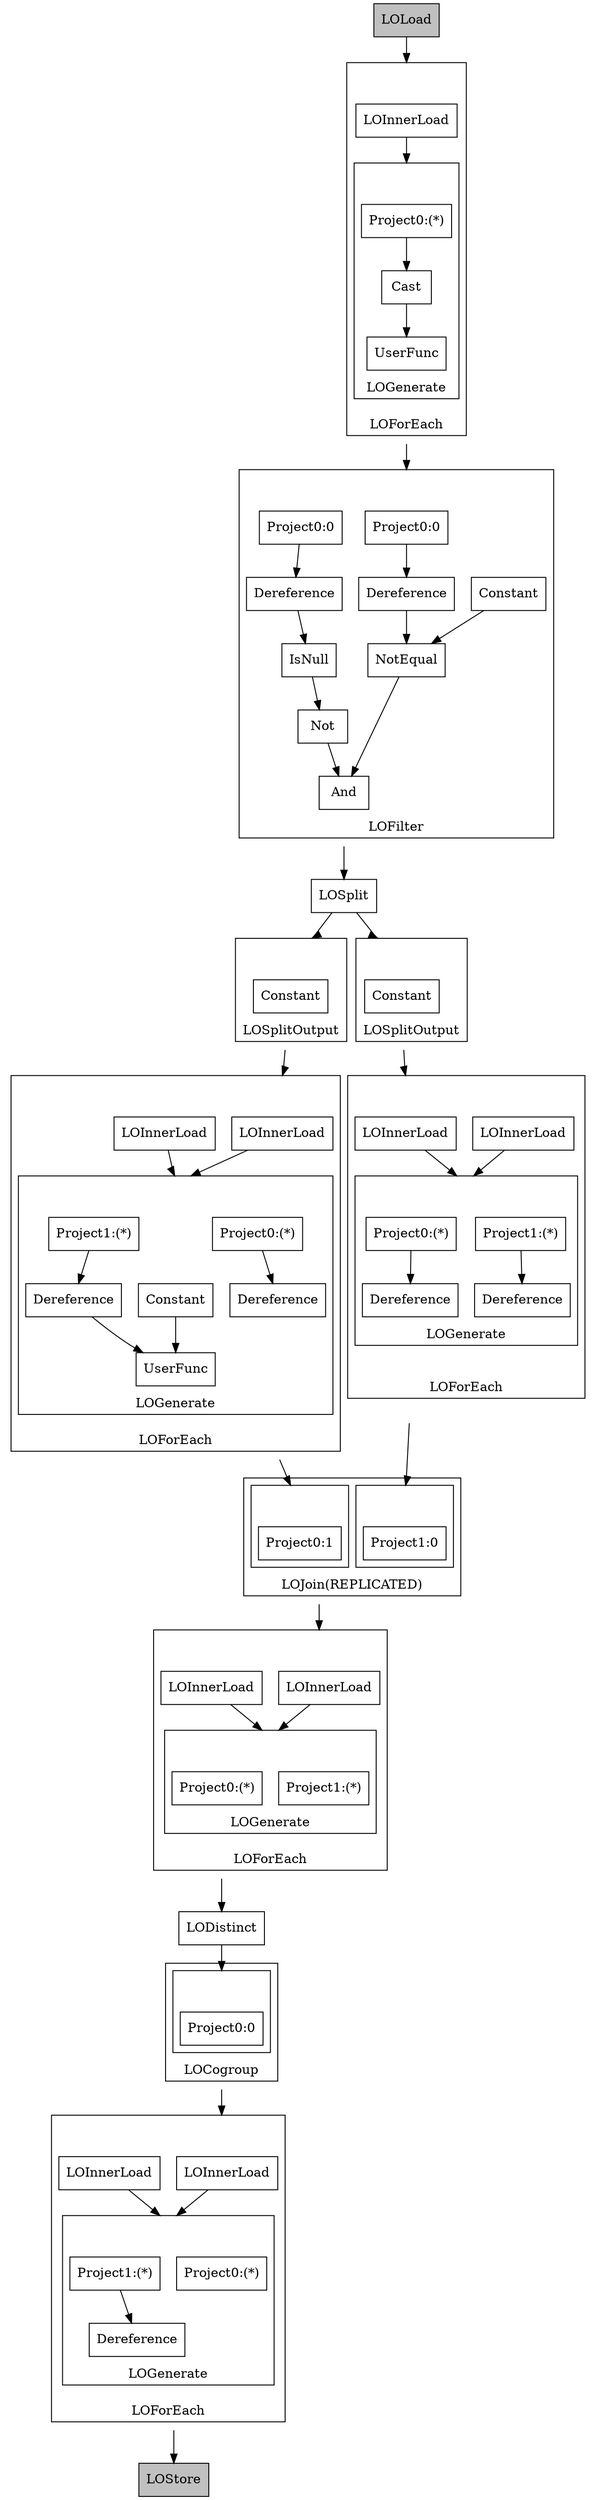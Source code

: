 #-----------------------------------------------
# New Logical Plan:
#-----------------------------------------------
digraph plan {
compound=true;
node [shape=rect];
s1433442380_in [label="", style=invis, height=0, width=0];
s1433442380_out [label="", style=invis, height=0, width=0];
subgraph cluster_1433442380 {
label="LOForEach"labelloc=b;
1162212835 [label="LOInnerLoad"];
1947348380 [label="LOInnerLoad"];
s1231674724_in [label="", style=invis, height=0, width=0];
s1231674724_out [label="", style=invis, height=0, width=0];
subgraph cluster_1231674724 {
label="LOGenerate"labelloc=b;
733491272 [label="Project0:(*)"];
s1231674724_in -> 733491272 [style=invis];
1440218161 [label="Project1:(*)"];
1458446590 [label="Dereference"];
1440218161 -> 1458446590
s1231674724_in -> 1440218161 [style=invis];
};
733491272 -> s1231674724_out [style=invis];
1458446590 -> s1231674724_out [style=invis];
1162212835 -> s1231674724_in [lhead=cluster_1231674724]
1947348380 -> s1231674724_in [lhead=cluster_1231674724]
s1433442380_in -> 1162212835 [style=invis];
s1433442380_in -> 1947348380 [style=invis];
};
s1231674724_out -> s1433442380_out [style=invis];
s1653894434_out [label="", style=invis, height=0, width=0];
subgraph cluster_1653894434 {
label="LOCogroup"labelloc=b;
subgraph cluster_1653894434_312759349 {
label="";
s1653894434_312759349_in [label="", style=invis, height=0, width=0];
2122909117 [label="Project0:0"];
s1653894434_312759349_in -> 2122909117 [style=invis];
};
};
2122909117 -> s1653894434_out [style=invis];
312759349 [label="LODistinct"];
s61025956_in [label="", style=invis, height=0, width=0];
s61025956_out [label="", style=invis, height=0, width=0];
subgraph cluster_61025956 {
label="LOForEach"labelloc=b;
1677395212 [label="LOInnerLoad"];
1963493915 [label="LOInnerLoad"];
s439767277_in [label="", style=invis, height=0, width=0];
s439767277_out [label="", style=invis, height=0, width=0];
subgraph cluster_439767277 {
label="LOGenerate"labelloc=b;
1309289016 [label="Project0:(*)"];
s439767277_in -> 1309289016 [style=invis];
2103044750 [label="Project1:(*)"];
s439767277_in -> 2103044750 [style=invis];
};
1309289016 -> s439767277_out [style=invis];
2103044750 -> s439767277_out [style=invis];
1677395212 -> s439767277_in [lhead=cluster_439767277]
1963493915 -> s439767277_in [lhead=cluster_439767277]
s61025956_in -> 1677395212 [style=invis];
s61025956_in -> 1963493915 [style=invis];
};
s439767277_out -> s61025956_out [style=invis];
s1690127932_out [label="", style=invis, height=0, width=0];
subgraph cluster_1690127932 {
label="LOJoin(REPLICATED)"labelloc=b;
subgraph cluster_1690127932_1647958666 {
label="";
s1690127932_1647958666_in [label="", style=invis, height=0, width=0];
1213954255 [label="Project0:1"];
s1690127932_1647958666_in -> 1213954255 [style=invis];
};
subgraph cluster_1690127932_1455093129 {
label="";
s1690127932_1455093129_in [label="", style=invis, height=0, width=0];
1834517285 [label="Project1:0"];
s1690127932_1455093129_in -> 1834517285 [style=invis];
};
};
1213954255 -> s1690127932_out [style=invis];
1834517285 -> s1690127932_out [style=invis];
s1647958666_in [label="", style=invis, height=0, width=0];
s1647958666_out [label="", style=invis, height=0, width=0];
subgraph cluster_1647958666 {
label="LOForEach"labelloc=b;
544589709 [label="LOInnerLoad"];
343935649 [label="LOInnerLoad"];
s1887369878_in [label="", style=invis, height=0, width=0];
s1887369878_out [label="", style=invis, height=0, width=0];
subgraph cluster_1887369878 {
label="LOGenerate"labelloc=b;
1821889520 [label="Project0:(*)"];
1675323714 [label="Dereference"];
1821889520 -> 1675323714
s1887369878_in -> 1821889520 [style=invis];
1507565381 [label="Project1:(*)"];
1639291161 [label="Dereference"];
946144838 [label="Constant"];
1498835564 [label="UserFunc"];
1507565381 -> 1639291161
1639291161 -> 1498835564
946144838 -> 1498835564
s1887369878_in -> 1507565381 [style=invis];
s1887369878_in -> 946144838 [style=invis];
};
1675323714 -> s1887369878_out [style=invis];
1498835564 -> s1887369878_out [style=invis];
544589709 -> s1887369878_in [lhead=cluster_1887369878]
343935649 -> s1887369878_in [lhead=cluster_1887369878]
s1647958666_in -> 544589709 [style=invis];
s1647958666_in -> 343935649 [style=invis];
};
s1887369878_out -> s1647958666_out [style=invis];
s1455093129_in [label="", style=invis, height=0, width=0];
s1455093129_out [label="", style=invis, height=0, width=0];
subgraph cluster_1455093129 {
label="LOForEach"labelloc=b;
91446054 [label="LOInnerLoad"];
1483021973 [label="LOInnerLoad"];
s2078619350_in [label="", style=invis, height=0, width=0];
s2078619350_out [label="", style=invis, height=0, width=0];
subgraph cluster_2078619350 {
label="LOGenerate"labelloc=b;
219960763 [label="Project0:(*)"];
1061187254 [label="Dereference"];
219960763 -> 1061187254
s2078619350_in -> 219960763 [style=invis];
522489643 [label="Project1:(*)"];
422797318 [label="Dereference"];
522489643 -> 422797318
s2078619350_in -> 522489643 [style=invis];
};
1061187254 -> s2078619350_out [style=invis];
422797318 -> s2078619350_out [style=invis];
91446054 -> s2078619350_in [lhead=cluster_2078619350]
1483021973 -> s2078619350_in [lhead=cluster_2078619350]
s1455093129_in -> 91446054 [style=invis];
s1455093129_in -> 1483021973 [style=invis];
};
s2078619350_out -> s1455093129_out [style=invis];
s426164500_in [label="", style=invis, height=0, width=0];
s426164500_out [label="", style=invis, height=0, width=0];
subgraph cluster_426164500 {
label="LOFilter"labelloc=b;
1443443454 [label="Not"];
1625488363 [label="IsNull"];
362078102 [label="Dereference"];
1307524379 [label="Project0:0"];
279133410 [label="NotEqual"];
534491773 [label="Dereference"];
1978854866 [label="Project0:0"];
1290936822 [label="Constant"];
274040284 [label="And"];
1625488363 -> 1443443454
362078102 -> 1625488363
1307524379 -> 362078102
534491773 -> 279133410
1290936822 -> 279133410
1978854866 -> 534491773
1443443454 -> 274040284
279133410 -> 274040284
s426164500_in -> 1307524379 [style=invis];
s426164500_in -> 1978854866 [style=invis];
s426164500_in -> 1290936822 [style=invis];
};
274040284 -> s426164500_out [style=invis];
164967086 [label="LOLoad", style="filled", fillcolor="gray"];
833041663 [label="LOStore", style="filled", fillcolor="gray"];
698114403 [label="LOSplit"];
s1505607660_in [label="", style=invis, height=0, width=0];
s1505607660_out [label="", style=invis, height=0, width=0];
subgraph cluster_1505607660 {
label="LOSplitOutput"labelloc=b;
875761593 [label="Constant"];
s1505607660_in -> 875761593 [style=invis];
};
875761593 -> s1505607660_out [style=invis];
s948129019_in [label="", style=invis, height=0, width=0];
s948129019_out [label="", style=invis, height=0, width=0];
subgraph cluster_948129019 {
label="LOSplitOutput"labelloc=b;
72177013 [label="Constant"];
s948129019_in -> 72177013 [style=invis];
};
72177013 -> s948129019_out [style=invis];
s248575390_in [label="", style=invis, height=0, width=0];
s248575390_out [label="", style=invis, height=0, width=0];
subgraph cluster_248575390 {
label="LOForEach"labelloc=b;
s1409622974_in [label="", style=invis, height=0, width=0];
s1409622974_out [label="", style=invis, height=0, width=0];
subgraph cluster_1409622974 {
label="LOGenerate"labelloc=b;
2121904503 [label="UserFunc"];
1735539839 [label="Project0:(*)"];
2095180519 [label="Cast"];
2095180519 -> 2121904503
1735539839 -> 2095180519
s1409622974_in -> 1735539839 [style=invis];
};
2121904503 -> s1409622974_out [style=invis];
493730314 [label="LOInnerLoad"];
493730314 -> s1409622974_in [lhead=cluster_1409622974]
s248575390_in -> 493730314 [style=invis];
};
s1409622974_out -> s248575390_out [style=invis];
s1433442380_out -> 833041663
s1653894434_out -> s1433442380_in [lhead=cluster_1433442380]
312759349 -> s1653894434_312759349_in [lhead=cluster_1653894434_312759349]
s61025956_out -> 312759349
s1690127932_out -> s61025956_in [lhead=cluster_61025956]
s1647958666_out -> s1690127932_1647958666_in [lhead=cluster_1690127932_1647958666]
s1455093129_out -> s1690127932_1455093129_in [lhead=cluster_1690127932_1455093129]
s426164500_out -> 698114403
164967086 -> s248575390_in [lhead=cluster_248575390]
698114403 -> s1505607660_in [lhead=cluster_1505607660]
698114403 -> s948129019_in [lhead=cluster_948129019]
s1505607660_out -> s1647958666_in [lhead=cluster_1647958666]
s948129019_out -> s1455093129_in [lhead=cluster_1455093129]
s248575390_out -> s426164500_in [lhead=cluster_426164500]
}
#-----------------------------------------------
# Physical Plan:
#-----------------------------------------------
digraph plan {
compound=true;
node [shape=rect];
2070488864 [label="page: Load(file:///Users/kyoungrok/Documents/workspace/PigPageRank/xml-wiki,\norg.apache.pig.builtin.PigStorage)", style="filled", fillcolor="gray"];
s2070488891_in [label="", style=invis, height=0, width=0];
s2070488891_out [label="", style=invis, height=0, width=0];
subgraph cluster_2070488891 {
label="page_info: Filter[bag]"labelloc=b;
2070488893 [label="Project[chararray][1]"];
2070488892 [label="Project[tuple][0]"];
2070488921 [label="And[boolean]"];
2070488895 [label="Not[boolean]"];
2070488920 [label="Not Equal To[boolean]"];
2070488894 [label="POIsNull[boolean]"];
2070488919 [label="Constant(0)"];
2070488918 [label="Project[int][3]"];
2070488917 [label="Project[tuple][0]"];
2070488893 -> 2070488894
2070488892 -> 2070488893
2070488895 -> 2070488921
2070488920 -> 2070488921
2070488894 -> 2070488895
2070488919 -> 2070488920
2070488918 -> 2070488920
2070488917 -> 2070488918
s2070488891_in -> 2070488892 [style=invis];
s2070488891_in -> 2070488919 [style=invis];
s2070488891_in -> 2070488917 [style=invis];
};
2070488921 -> s2070488891_out [style=invis];
s2070488890_in [label="", style=invis, height=0, width=0];
s2070488890_out [label="", style=invis, height=0, width=0];
subgraph cluster_2070488890 {
label="parse: New For Each(false)[bag]"labelloc=b;
2070488888 [label="POUserFunc(myudfs.ExtractPageInfo)[tuple]"];
2070488887 [label="Cast[chararray]"];
2070488886 [label="Project[bytearray][0]"];
2070488887 -> 2070488888
2070488886 -> 2070488887
s2070488890_in -> 2070488886 [style=invis];
};
2070488888 -> s2070488890_out [style=invis];
2070489072 [label="outdegree: Store(fakefile,\norg.apache.pig.builtin.PigStorage)", style="filled", fillcolor="gray"];
s2070488923_in [label="", style=invis, height=0, width=0];
s2070488923_out [label="", style=invis, height=0, width=0];
subgraph cluster_2070488923 {
label="page_info: Filter[bag]"labelloc=b;
2070488924 [label="Constant(true)"];
s2070488923_in -> 2070488924 [style=invis];
};
2070488924 -> s2070488923_out [style=invis];
2070489042 [label="outdegree_temp: Package[tuple]{int}"];
s2070489043_in [label="", style=invis, height=0, width=0];
s2070489043_out [label="", style=invis, height=0, width=0];
subgraph cluster_2070489043 {
label="outdegree_temp: Local Rearrange[tuple]{int}(false)"labelloc=b;
2070489044 [label="Project[int][0]"];
s2070489043_in -> 2070489044 [style=invis];
};
2070489044 -> s2070489043_out [style=invis];
2070488922 [label="page_info: Split"];
s2070488955_in [label="", style=invis, height=0, width=0];
s2070488955_out [label="", style=invis, height=0, width=0];
subgraph cluster_2070488955 {
label="page_info: Filter[bag]"labelloc=b;
2070488956 [label="Constant(true)"];
s2070488955_in -> 2070488956 [style=invis];
};
2070488956 -> s2070488955_out [style=invis];
s2070488954_in [label="", style=invis, height=0, width=0];
s2070488954_out [label="", style=invis, height=0, width=0];
subgraph cluster_2070488954 {
label="plt: New For Each(false,true)[bag]"labelloc=b;
2070488926 [label="Project[int][0]"];
2070488925 [label="Project[tuple][0]"];
2070488925 -> 2070488926
s2070488954_in -> 2070488925 [style=invis];
2070488952 [label="POUserFunc(org.apache.pig.builtin.TOKENIZE)[bag]"];
2070488949 [label="Project[tuple][0]"];
2070488951 [label="Constant(|)"];
2070488950 [label="Project[chararray][2]"];
2070488949 -> 2070488950
2070488951 -> 2070488952
2070488950 -> 2070488952
s2070488954_in -> 2070488949 [style=invis];
s2070488954_in -> 2070488951 [style=invis];
};
2070488926 -> s2070488954_out [style=invis];
2070488952 -> s2070488954_out [style=invis];
2070489041 [label="outdegree_temp: Global Rearrange[tuple]"];
s2070488987_in [label="", style=invis, height=0, width=0];
s2070488987_out [label="", style=invis, height=0, width=0];
subgraph cluster_2070488987 {
label="pli_temp: FRJoin[tuple]"labelloc=b;
2070488985 [label="Project[chararray][1]"];
s2070488987_in -> 2070488985 [style=invis];
2070488986 [label="Project[chararray][0]"];
s2070488987_in -> 2070488986 [style=invis];
};
2070488985 -> s2070488987_out [style=invis];
2070488986 -> s2070488987_out [style=invis];
s2070488984_in [label="", style=invis, height=0, width=0];
s2070488984_out [label="", style=invis, height=0, width=0];
subgraph cluster_2070488984 {
label="title_id: New For Each(false,false)[bag]"labelloc=b;
2070488957 [label="Project[tuple][0]"];
2070488979 [label="Project[chararray][1]"];
2070488957 -> 2070488979
s2070488984_in -> 2070488957 [style=invis];
2070488982 [label="Project[int][0]"];
2070488981 [label="Project[tuple][0]"];
2070488981 -> 2070488982
s2070488984_in -> 2070488981 [style=invis];
};
2070488979 -> s2070488984_out [style=invis];
2070488982 -> s2070488984_out [style=invis];
s2070489018_in [label="", style=invis, height=0, width=0];
s2070489018_out [label="", style=invis, height=0, width=0];
subgraph cluster_2070489018 {
label="pli: New For Each(false,false)[bag]"labelloc=b;
2070489014 [label="Project[int][0]"];
s2070489018_in -> 2070489014 [style=invis];
2070489016 [label="Project[int][3]"];
s2070489018_in -> 2070489016 [style=invis];
};
2070489014 -> s2070489018_out [style=invis];
2070489016 -> s2070489018_out [style=invis];
2070489019 [label="pli_distinct: PODistinct[bag]"];
s2070489050_in [label="", style=invis, height=0, width=0];
s2070489050_out [label="", style=invis, height=0, width=0];
subgraph cluster_2070489050 {
label="outdegree: New For Each(false,false)[bag]"labelloc=b;
2070489045 [label="Project[int][0]"];
s2070489050_in -> 2070489045 [style=invis];
2070489047 [label="Project[bag][1]"];
2070489048 [label="Project[bag][1]"];
2070489047 -> 2070489048
s2070489050_in -> 2070489047 [style=invis];
};
2070489045 -> s2070489050_out [style=invis];
2070489048 -> s2070489050_out [style=invis];
2070488864 -> s2070488890_in [lhead=cluster_2070488890]
s2070488891_out -> 2070488922
s2070488890_out -> s2070488891_in [lhead=cluster_2070488891]
s2070488923_out -> s2070488954_in [lhead=cluster_2070488954]
2070489042 -> s2070489050_in [lhead=cluster_2070489050]
s2070489043_out -> 2070489041
2070488922 -> s2070488923_in [lhead=cluster_2070488923]
2070488922 -> s2070488955_in [lhead=cluster_2070488955]
s2070488955_out -> s2070488984_in [lhead=cluster_2070488984]
s2070488954_out -> s2070488987_in [lhead=cluster_2070488987]
2070489041 -> 2070489042
s2070488987_out -> s2070489018_in [lhead=cluster_2070489018]
s2070488984_out -> s2070488987_in [lhead=cluster_2070488987]
s2070489018_out -> 2070489019
2070489019 -> s2070489043_in [lhead=cluster_2070489043]
s2070489050_out -> 2070489072
}

#--------------------------------------------------
# Map Reduce Plan                                  
#--------------------------------------------------
digraph plan {
compound=true;
node [shape=rect];
s2070489076_in [label="", style=invis, height=0, width=0];
s2070489076_out [label="", style=invis, height=0, width=0];
subgraph cluster_2070489076 {
label="Map - Reduce, Global Sort: false"; style="filled"; fillcolor="#EEEEEE"labelloc=b;
s6_in [label="", style=invis, height=0, width=0];
s6_out [label="", style=invis, height=0, width=0];
subgraph cluster_6 {
label="Map"; style="filled"; fillcolor="white"labelloc=b;
s2070488954_in [label="", style=invis, height=0, width=0];
s2070488954_out [label="", style=invis, height=0, width=0];
subgraph cluster_2070488954 {
label="plt: New For Each(false,true)[bag]"labelloc=b;
2070488926 [label="Project[int][0]"];
2070488925 [label="Project[tuple][0]"];
2070488925 -> 2070488926
s2070488954_in -> 2070488925 [style=invis];
2070488952 [label="POUserFunc(org.apache.pig.builtin.TOKENIZE)[bag]"];
2070488949 [label="Project[tuple][0]"];
2070488951 [label="Constant(|)"];
2070488950 [label="Project[chararray][2]"];
2070488949 -> 2070488950
2070488951 -> 2070488952
2070488950 -> 2070488952
s2070488954_in -> 2070488949 [style=invis];
s2070488954_in -> 2070488951 [style=invis];
};
2070488926 -> s2070488954_out [style=invis];
2070488952 -> s2070488954_out [style=invis];
2070489075 [label="Load(file:/tmp/temp-692251052/tmp-816696685,\norg.apache.pig.impl.io.InterStorage)", style="filled", fillcolor="gray"];
s2070488987_in [label="", style=invis, height=0, width=0];
s2070488987_out [label="", style=invis, height=0, width=0];
subgraph cluster_2070488987 {
label="pli_temp: FRJoin[tuple]"labelloc=b;
2070488985 [label="Project[chararray][1]"];
s2070488987_in -> 2070488985 [style=invis];
2070488986 [label="Project[chararray][0]"];
s2070488987_in -> 2070488986 [style=invis];
};
2070488985 -> s2070488987_out [style=invis];
2070488986 -> s2070488987_out [style=invis];
s2070489018_in [label="", style=invis, height=0, width=0];
s2070489018_out [label="", style=invis, height=0, width=0];
subgraph cluster_2070489018 {
label="pli: New For Each(false,false)[bag]"labelloc=b;
2070489014 [label="Project[int][0]"];
s2070489018_in -> 2070489014 [style=invis];
2070489016 [label="Project[int][3]"];
s2070489018_in -> 2070489016 [style=invis];
};
2070489014 -> s2070489018_out [style=invis];
2070489016 -> s2070489018_out [style=invis];
s2070489081_in [label="", style=invis, height=0, width=0];
s2070489081_out [label="", style=invis, height=0, width=0];
subgraph cluster_2070489081 {
label="Local Rearrange[tuple]{tuple}(true)"labelloc=b;
2070489080 [label="Project[tuple][*]"];
s2070489081_in -> 2070489080 [style=invis];
};
2070489080 -> s2070489081_out [style=invis];
s2070488954_out -> s2070488987_in [lhead=cluster_2070488987]
2070489075 -> s2070488954_in [lhead=cluster_2070488954]
s2070488987_out -> s2070489018_in [lhead=cluster_2070489018]
s2070489018_out -> s2070489081_in [lhead=cluster_2070489081]
s6_in -> 2070489075 [style=invis];
};
s2070489081_out -> s6_out [style=invis];
s7_in [label="", style=invis, height=0, width=0];
s7_out [label="", style=invis, height=0, width=0];
subgraph cluster_7 {
label="Reduce"; style="filled"; fillcolor="white"labelloc=b;
s2070489105_in [label="", style=invis, height=0, width=0];
s2070489105_out [label="", style=invis, height=0, width=0];
subgraph cluster_2070489105 {
label="New For Each(true)[bag]"labelloc=b;
2070489104 [label="Project[tuple][0]"];
s2070489105_in -> 2070489104 [style=invis];
};
2070489104 -> s2070489105_out [style=invis];
2070489106 [label="Store(file:/tmp/temp-692251052/tmp563346547,\norg.apache.pig.impl.io.InterStorage)", style="filled", fillcolor="gray"];
2070489103 [label="Package[tuple]{tuple}"];
s2070489105_out -> 2070489106
2070489103 -> s2070489105_in [lhead=cluster_2070489105]
s7_in -> 2070489103 [style=invis];
};
2070489106 -> s7_out [style=invis];
s6_out -> s7_in [lhead=cluster_7]
s2070489076_in -> s6_in [style=invis];
};
s7_out -> s2070489076_out [style=invis];
s2070489108_in [label="", style=invis, height=0, width=0];
s2070489108_out [label="", style=invis, height=0, width=0];
subgraph cluster_2070489108 {
label="Map - Reduce, Global Sort: false"; style="filled"; fillcolor="#EEEEEE"labelloc=b;
s8_in [label="", style=invis, height=0, width=0];
s8_out [label="", style=invis, height=0, width=0];
subgraph cluster_8 {
label="Map"; style="filled"; fillcolor="white"labelloc=b;
s2070489043_in [label="", style=invis, height=0, width=0];
s2070489043_out [label="", style=invis, height=0, width=0];
subgraph cluster_2070489043 {
label="outdegree_temp: Local Rearrange[tuple]{int}(false)"labelloc=b;
2070489044 [label="Project[int][0]"];
s2070489043_in -> 2070489044 [style=invis];
};
2070489044 -> s2070489043_out [style=invis];
2070489107 [label="Load(file:/tmp/temp-692251052/tmp563346547,\norg.apache.pig.impl.io.InterStorage)", style="filled", fillcolor="gray"];
2070489107 -> s2070489043_in [lhead=cluster_2070489043]
s8_in -> 2070489107 [style=invis];
};
s2070489043_out -> s8_out [style=invis];
s9_in [label="", style=invis, height=0, width=0];
s9_out [label="", style=invis, height=0, width=0];
subgraph cluster_9 {
label="Reduce"; style="filled"; fillcolor="white"labelloc=b;
2070489072 [label="outdegree: Store(fakefile,\norg.apache.pig.builtin.PigStorage)", style="filled", fillcolor="gray"];
2070489042 [label="outdegree_temp: Package[tuple]{int}"];
s2070489050_in [label="", style=invis, height=0, width=0];
s2070489050_out [label="", style=invis, height=0, width=0];
subgraph cluster_2070489050 {
label="outdegree: New For Each(false,false)[bag]"labelloc=b;
2070489045 [label="Project[int][0]"];
s2070489050_in -> 2070489045 [style=invis];
2070489047 [label="Project[bag][1]"];
2070489048 [label="Project[bag][1]"];
2070489047 -> 2070489048
s2070489050_in -> 2070489047 [style=invis];
};
2070489045 -> s2070489050_out [style=invis];
2070489048 -> s2070489050_out [style=invis];
2070489042 -> s2070489050_in [lhead=cluster_2070489050]
s2070489050_out -> 2070489072
s9_in -> 2070489042 [style=invis];
};
2070489072 -> s9_out [style=invis];
s8_out -> s9_in [lhead=cluster_9]
s2070489108_in -> s8_in [style=invis];
};
s9_out -> s2070489108_out [style=invis];
s2070489073_in [label="", style=invis, height=0, width=0];
s2070489073_out [label="", style=invis, height=0, width=0];
subgraph cluster_2070489073 {
label="Map, Global Sort: false"; style="filled"; fillcolor="#EEEEEE"labelloc=b;
s10_in [label="", style=invis, height=0, width=0];
s10_out [label="", style=invis, height=0, width=0];
subgraph cluster_10 {
label="Map"; style="filled"; fillcolor="white"labelloc=b;
2070489109 [label="Split"];
2070489079 [label="Store(file:/tmp/temp-692251052/tmp1780910326,\norg.apache.pig.impl.io.InterStorage)", style="filled", fillcolor="gray"];
s2070488984_in [label="", style=invis, height=0, width=0];
s2070488984_out [label="", style=invis, height=0, width=0];
subgraph cluster_2070488984 {
label="title_id: New For Each(false,false)[bag]"labelloc=b;
2070488957 [label="Project[tuple][0]"];
2070488979 [label="Project[chararray][1]"];
2070488957 -> 2070488979
s2070488984_in -> 2070488957 [style=invis];
2070488982 [label="Project[int][0]"];
2070488981 [label="Project[tuple][0]"];
2070488981 -> 2070488982
s2070488984_in -> 2070488981 [style=invis];
};
2070488979 -> s2070488984_out [style=invis];
2070488982 -> s2070488984_out [style=invis];
s2070488984_out -> 2070489079
2070489109 -> s2070488984_in [lhead=cluster_2070488984]
2070489074 [label="Store(file:/tmp/temp-692251052/tmp-816696685,\norg.apache.pig.impl.io.InterStorage)", style="filled", fillcolor="gray"];
2070489109 -> 2070489074
s2070489109_out [label="", style=invis, height=0, width=0];
2070489079 -> s2070489109_out [style=invis];
2070489074 -> s2070489109_out [style=invis];
s2070488891_in [label="", style=invis, height=0, width=0];
s2070488891_out [label="", style=invis, height=0, width=0];
subgraph cluster_2070488891 {
label="page_info: Filter[bag]"labelloc=b;
2070488893 [label="Project[chararray][1]"];
2070488892 [label="Project[tuple][0]"];
2070488921 [label="And[boolean]"];
2070488895 [label="Not[boolean]"];
2070488920 [label="Not Equal To[boolean]"];
2070488894 [label="POIsNull[boolean]"];
2070488919 [label="Constant(0)"];
2070488918 [label="Project[int][3]"];
2070488917 [label="Project[tuple][0]"];
2070488893 -> 2070488894
2070488892 -> 2070488893
2070488895 -> 2070488921
2070488920 -> 2070488921
2070488894 -> 2070488895
2070488919 -> 2070488920
2070488918 -> 2070488920
2070488917 -> 2070488918
s2070488891_in -> 2070488892 [style=invis];
s2070488891_in -> 2070488919 [style=invis];
s2070488891_in -> 2070488917 [style=invis];
};
2070488921 -> s2070488891_out [style=invis];
s2070488890_in [label="", style=invis, height=0, width=0];
s2070488890_out [label="", style=invis, height=0, width=0];
subgraph cluster_2070488890 {
label="parse: New For Each(false)[bag]"labelloc=b;
2070488888 [label="POUserFunc(myudfs.ExtractPageInfo)[tuple]"];
2070488887 [label="Cast[chararray]"];
2070488886 [label="Project[bytearray][0]"];
2070488887 -> 2070488888
2070488886 -> 2070488887
s2070488890_in -> 2070488886 [style=invis];
};
2070488888 -> s2070488890_out [style=invis];
2070488864 [label="page: Load(file:///Users/kyoungrok/Documents/workspace/PigPageRank/xml-wiki,\norg.apache.pig.builtin.PigStorage)", style="filled", fillcolor="gray"];
s2070488891_out -> 2070489109
s2070488890_out -> s2070488891_in [lhead=cluster_2070488891]
2070488864 -> s2070488890_in [lhead=cluster_2070488890]
s10_in -> 2070488864 [style=invis];
};
s2070489109_out -> s10_out [style=invis];
s2070489073_in -> s10_in [style=invis];
};
s10_out -> s2070489073_out [style=invis];
s2070489076_out -> s2070489108_in [lhead=cluster_2070489108]
s2070489073_out -> s2070489076_in [lhead=cluster_2070489076]
s2070489073_out -> s2070489076_in [lhead=cluster_2070489076]
}

